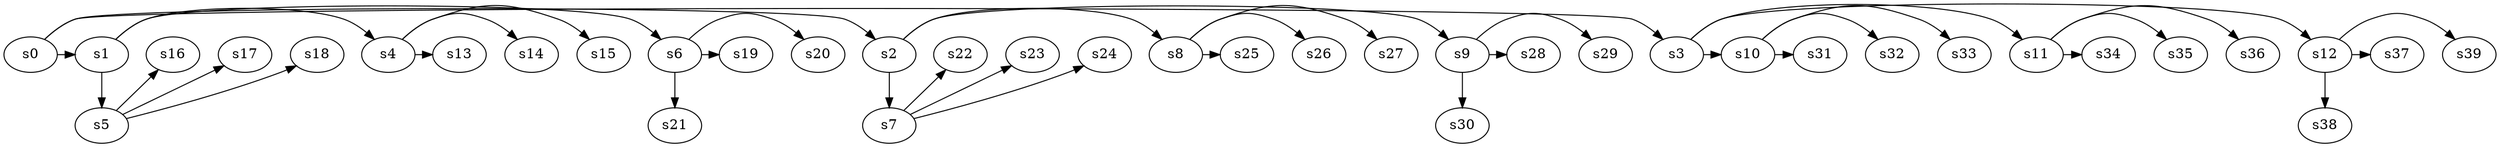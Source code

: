 digraph game_0293_branch_4_3 {
    s0 [name="s0", player=0];
    s1 [name="s1", player=0];
    s2 [name="s2", player=0, target=1];
    s3 [name="s3", player=1];
    s4 [name="s4", player=0];
    s5 [name="s5", player=1, target=1];
    s6 [name="s6", player=0, target=1];
    s7 [name="s7", player=0];
    s8 [name="s8", player=0];
    s9 [name="s9", player=1];
    s10 [name="s10", player=0];
    s11 [name="s11", player=1];
    s12 [name="s12", player=1];
    s13 [name="s13", player=0, target=1];
    s14 [name="s14", player=1];
    s15 [name="s15", player=0];
    s16 [name="s16", player=0];
    s17 [name="s17", player=0];
    s18 [name="s18", player=0];
    s19 [name="s19", player=0];
    s20 [name="s20", player=0];
    s21 [name="s21", player=0];
    s22 [name="s22", player=1];
    s23 [name="s23", player=0];
    s24 [name="s24", player=1];
    s25 [name="s25", player=0];
    s26 [name="s26", player=1, target=1];
    s27 [name="s27", player=0];
    s28 [name="s28", player=1, target=1];
    s29 [name="s29", player=0, target=1];
    s30 [name="s30", player=1, target=1];
    s31 [name="s31", player=1];
    s32 [name="s32", player=1];
    s33 [name="s33", player=0];
    s34 [name="s34", player=1, target=1];
    s35 [name="s35", player=0, target=1];
    s36 [name="s36", player=0, target=1];
    s37 [name="s37", player=1];
    s38 [name="s38", player=1, target=1];
    s39 [name="s39", player=1];

    s0 -> s1 [constraint="time == 0 || time == 5 || time == 8 || time == 11"];
    s0 -> s2 [constraint="time % 2 == 0 || time % 2 == 1"];
    s0 -> s3 [constraint="!(time % 3 == 0)"];
    s1 -> s4 [constraint="time % 3 == 0 || time % 3 == 1"];
    s1 -> s5;
    s1 -> s6 [constraint="!(time % 3 == 0)"];
    s2 -> s7;
    s2 -> s8 [constraint="time == 4 || time == 8 || time == 10 || time == 14"];
    s2 -> s9 [constraint="time % 5 == 0"];
    s3 -> s10 [constraint="time % 4 == 0 || time % 4 == 1"];
    s3 -> s11 [constraint="time % 2 == 0 || time % 4 == 1"];
    s3 -> s12 [constraint="time == 2 || time == 14"];
    s4 -> s13 [constraint="time % 3 == 1"];
    s4 -> s14 [constraint="time == 2 || time == 5 || time == 8"];
    s4 -> s15 [constraint="time % 2 == 0"];
    s5 -> s16 [constraint="time % 2 == 0 || time % 3 == 1"];
    s5 -> s17 [constraint="time == 3 || time == 4"];
    s5 -> s18 [constraint="time == 1 || time == 6 || time == 11"];
    s6 -> s19 [constraint="!(time % 3 == 0)"];
    s6 -> s20 [constraint="!(time % 5 == 0)"];
    s6 -> s21;
    s7 -> s22 [constraint="!(time % 3 == 0)"];
    s7 -> s23 [constraint="time % 2 == 0 || time % 2 == 1"];
    s7 -> s24 [constraint="time % 3 == 0 || time % 3 == 1"];
    s8 -> s25 [constraint="!(time % 5 == 0)"];
    s8 -> s26 [constraint="!(time % 4 == 0)"];
    s8 -> s27 [constraint="!(time % 3 == 0)"];
    s9 -> s28 [constraint="time % 4 == 0 || time % 3 == 1"];
    s9 -> s29 [constraint="time % 4 == 0 || time % 4 == 1"];
    s9 -> s30;
    s10 -> s31 [constraint="time == 1 || time == 5 || time == 9 || time == 11"];
    s10 -> s32 [constraint="time == 7 || time == 10 || time == 13 || time == 14"];
    s10 -> s33 [constraint="time % 3 == 0 || time % 3 == 1"];
    s11 -> s34 [constraint="time % 5 == 2"];
    s11 -> s35 [constraint="time == 4 || time == 9"];
    s11 -> s36 [constraint="time % 2 == 0"];
    s12 -> s37 [constraint="time % 5 == 2"];
    s12 -> s38;
    s12 -> s39 [constraint="time % 4 == 0"];
}
